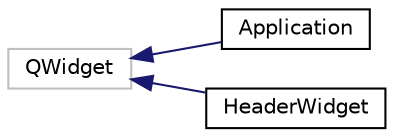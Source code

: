 digraph "Graphical Class Hierarchy"
{
 // LATEX_PDF_SIZE
  edge [fontname="Helvetica",fontsize="10",labelfontname="Helvetica",labelfontsize="10"];
  node [fontname="Helvetica",fontsize="10",shape=record];
  rankdir="LR";
  Node9 [label="QWidget",height=0.2,width=0.4,color="grey75", fillcolor="white", style="filled",tooltip=" "];
  Node9 -> Node0 [dir="back",color="midnightblue",fontsize="10",style="solid",fontname="Helvetica"];
  Node0 [label="Application",height=0.2,width=0.4,color="black", fillcolor="white", style="filled",URL="$classApplication.html",tooltip="Класс Application представляет главное окно приложения."];
  Node9 -> Node11 [dir="back",color="midnightblue",fontsize="10",style="solid",fontname="Helvetica"];
  Node11 [label="HeaderWidget",height=0.2,width=0.4,color="black", fillcolor="white", style="filled",URL="$classHeaderWidget.html",tooltip="Класс HeaderWidget представляет виджет заголовка с отображением параметров."];
}
